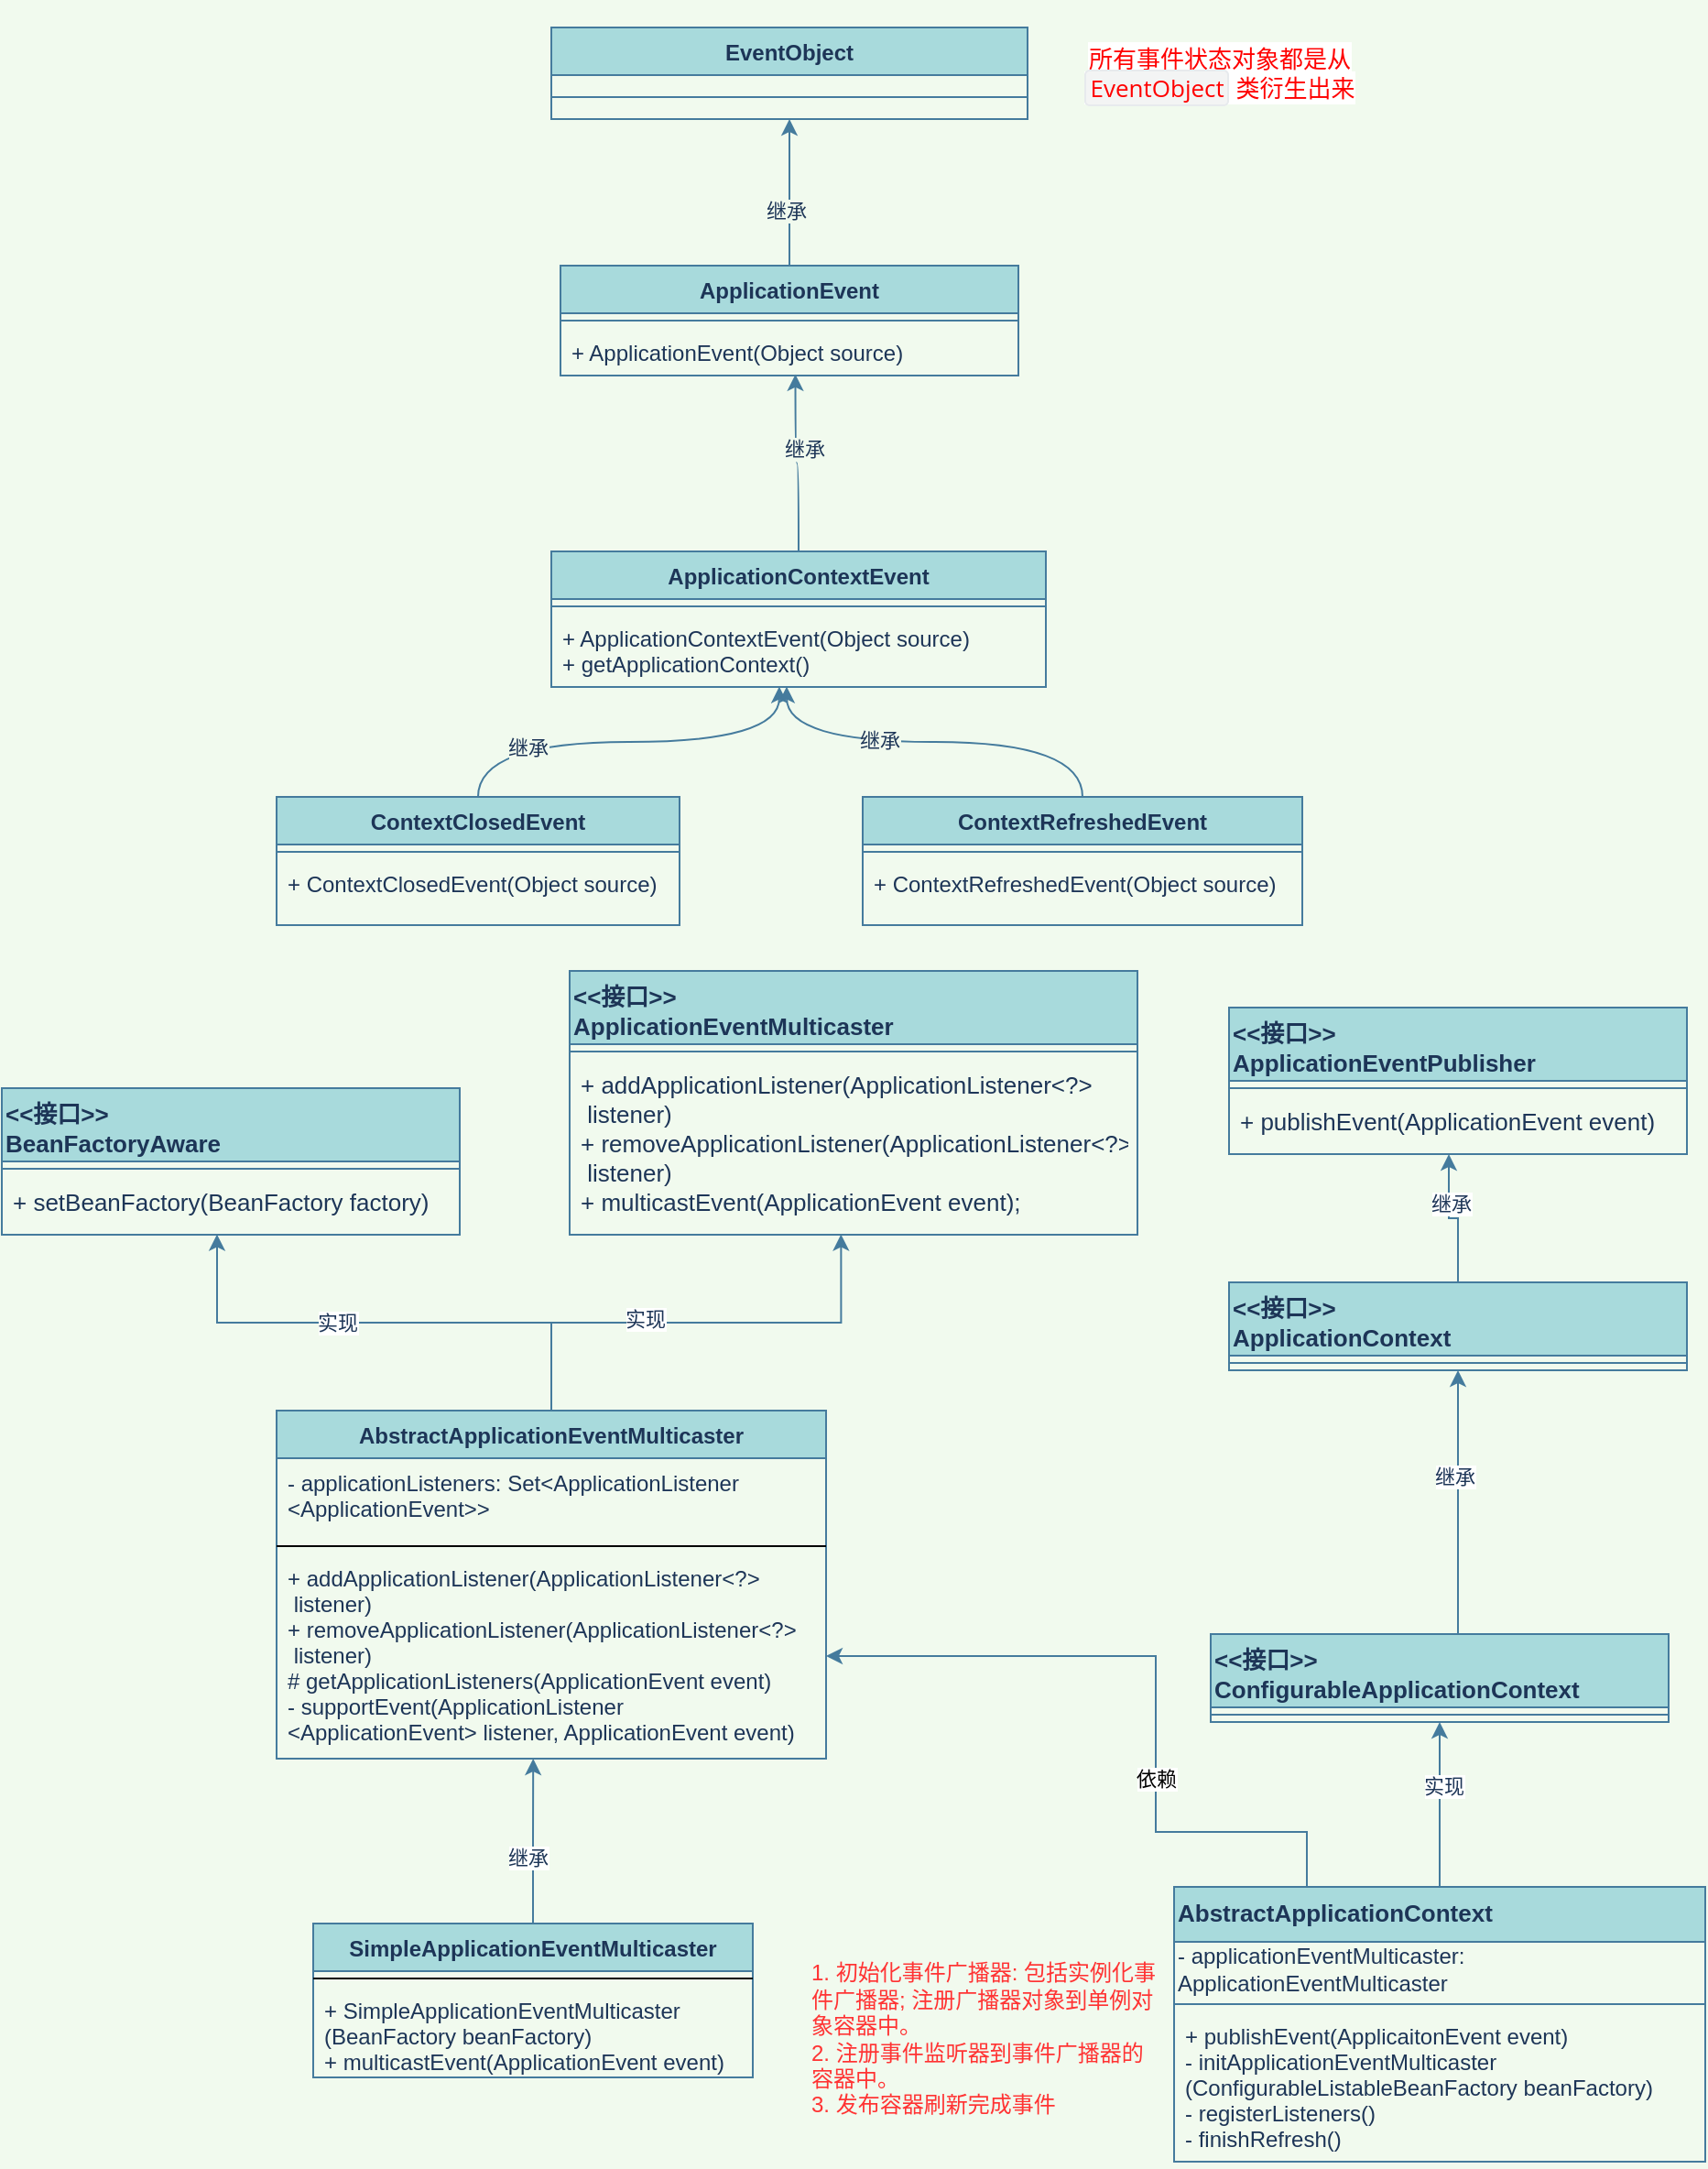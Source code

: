 <mxfile version="20.2.2" type="github">
  <diagram id="C5RBs43oDa-KdzZeNtuy" name="Page-1">
    <mxGraphModel dx="1483" dy="1950" grid="1" gridSize="10" guides="1" tooltips="1" connect="1" arrows="1" fold="1" page="1" pageScale="1" pageWidth="827" pageHeight="1169" background="#F1FAEE" math="0" shadow="0">
      <root>
        <mxCell id="WIyWlLk6GJQsqaUBKTNV-0" />
        <mxCell id="WIyWlLk6GJQsqaUBKTNV-1" parent="WIyWlLk6GJQsqaUBKTNV-0" />
        <mxCell id="B0YlaRKhiyRvBtyhOVPh-0" value="EventObject" style="swimlane;fontStyle=1;align=center;verticalAlign=top;childLayout=stackLayout;horizontal=1;startSize=26;horizontalStack=0;resizeParent=1;resizeParentMax=0;resizeLast=0;collapsible=1;marginBottom=0;fillColor=#A8DADC;strokeColor=#457B9D;fontColor=#1D3557;" parent="WIyWlLk6GJQsqaUBKTNV-1" vertex="1">
          <mxGeometry x="760" y="-405" width="260" height="50" as="geometry" />
        </mxCell>
        <mxCell id="B0YlaRKhiyRvBtyhOVPh-2" value="" style="line;strokeWidth=1;fillColor=none;align=left;verticalAlign=middle;spacingTop=-1;spacingLeft=3;spacingRight=3;rotatable=0;labelPosition=right;points=[];portConstraint=eastwest;labelBackgroundColor=#F1FAEE;strokeColor=#457B9D;fontColor=#1D3557;" parent="B0YlaRKhiyRvBtyhOVPh-0" vertex="1">
          <mxGeometry y="26" width="260" height="24" as="geometry" />
        </mxCell>
        <mxCell id="B0YlaRKhiyRvBtyhOVPh-8" style="edgeStyle=orthogonalEdgeStyle;rounded=0;orthogonalLoop=1;jettySize=auto;html=1;entryX=0.5;entryY=1;entryDx=0;entryDy=0;labelBackgroundColor=#F1FAEE;strokeColor=#457B9D;fontColor=#1D3557;" parent="WIyWlLk6GJQsqaUBKTNV-1" source="B0YlaRKhiyRvBtyhOVPh-4" target="B0YlaRKhiyRvBtyhOVPh-0" edge="1">
          <mxGeometry relative="1" as="geometry" />
        </mxCell>
        <mxCell id="B0YlaRKhiyRvBtyhOVPh-9" value="继承" style="edgeLabel;html=1;align=center;verticalAlign=middle;resizable=0;points=[];labelBackgroundColor=#F1FAEE;fontColor=#1D3557;" parent="B0YlaRKhiyRvBtyhOVPh-8" vertex="1" connectable="0">
          <mxGeometry x="-0.247" y="2" relative="1" as="geometry">
            <mxPoint as="offset" />
          </mxGeometry>
        </mxCell>
        <mxCell id="B0YlaRKhiyRvBtyhOVPh-4" value="ApplicationEvent" style="swimlane;fontStyle=1;align=center;verticalAlign=top;childLayout=stackLayout;horizontal=1;startSize=26;horizontalStack=0;resizeParent=1;resizeParentMax=0;resizeLast=0;collapsible=1;marginBottom=0;fillColor=#A8DADC;strokeColor=#457B9D;fontColor=#1D3557;" parent="WIyWlLk6GJQsqaUBKTNV-1" vertex="1">
          <mxGeometry x="765" y="-275" width="250" height="60" as="geometry" />
        </mxCell>
        <mxCell id="B0YlaRKhiyRvBtyhOVPh-6" value="" style="line;strokeWidth=1;fillColor=none;align=left;verticalAlign=middle;spacingTop=-1;spacingLeft=3;spacingRight=3;rotatable=0;labelPosition=right;points=[];portConstraint=eastwest;labelBackgroundColor=#F1FAEE;strokeColor=#457B9D;fontColor=#1D3557;" parent="B0YlaRKhiyRvBtyhOVPh-4" vertex="1">
          <mxGeometry y="26" width="250" height="8" as="geometry" />
        </mxCell>
        <mxCell id="B0YlaRKhiyRvBtyhOVPh-7" value="+ ApplicationEvent(Object source)" style="text;strokeColor=none;fillColor=none;align=left;verticalAlign=top;spacingLeft=4;spacingRight=4;overflow=hidden;rotatable=0;points=[[0,0.5],[1,0.5]];portConstraint=eastwest;fontColor=#1D3557;" parent="B0YlaRKhiyRvBtyhOVPh-4" vertex="1">
          <mxGeometry y="34" width="250" height="26" as="geometry" />
        </mxCell>
        <mxCell id="B0YlaRKhiyRvBtyhOVPh-22" style="edgeStyle=orthogonalEdgeStyle;curved=1;rounded=0;orthogonalLoop=1;jettySize=auto;html=1;entryX=0.461;entryY=0.995;entryDx=0;entryDy=0;fontColor=#1D3557;strokeColor=#457B9D;fillColor=#A8DADC;entryPerimeter=0;labelBackgroundColor=#F1FAEE;" parent="WIyWlLk6GJQsqaUBKTNV-1" source="B0YlaRKhiyRvBtyhOVPh-10" target="B0YlaRKhiyRvBtyhOVPh-17" edge="1">
          <mxGeometry relative="1" as="geometry" />
        </mxCell>
        <mxCell id="B0YlaRKhiyRvBtyhOVPh-23" value="继承" style="edgeLabel;html=1;align=center;verticalAlign=middle;resizable=0;points=[];fontColor=#1D3557;labelBackgroundColor=#F1FAEE;" parent="B0YlaRKhiyRvBtyhOVPh-22" vertex="1" connectable="0">
          <mxGeometry x="-0.493" y="-3" relative="1" as="geometry">
            <mxPoint as="offset" />
          </mxGeometry>
        </mxCell>
        <mxCell id="B0YlaRKhiyRvBtyhOVPh-10" value="ContextClosedEvent" style="swimlane;fontStyle=1;align=center;verticalAlign=top;childLayout=stackLayout;horizontal=1;startSize=26;horizontalStack=0;resizeParent=1;resizeParentMax=0;resizeLast=0;collapsible=1;marginBottom=0;fontColor=#1D3557;strokeColor=#457B9D;fillColor=#A8DADC;" parent="WIyWlLk6GJQsqaUBKTNV-1" vertex="1">
          <mxGeometry x="610" y="15" width="220" height="70" as="geometry" />
        </mxCell>
        <mxCell id="B0YlaRKhiyRvBtyhOVPh-12" value="" style="line;strokeWidth=1;fillColor=none;align=left;verticalAlign=middle;spacingTop=-1;spacingLeft=3;spacingRight=3;rotatable=0;labelPosition=right;points=[];portConstraint=eastwest;fontColor=#1D3557;labelBackgroundColor=#F1FAEE;strokeColor=#457B9D;" parent="B0YlaRKhiyRvBtyhOVPh-10" vertex="1">
          <mxGeometry y="26" width="220" height="8" as="geometry" />
        </mxCell>
        <mxCell id="B0YlaRKhiyRvBtyhOVPh-13" value="+ ContextClosedEvent(Object source) " style="text;strokeColor=none;fillColor=none;align=left;verticalAlign=top;spacingLeft=4;spacingRight=4;overflow=hidden;rotatable=0;points=[[0,0.5],[1,0.5]];portConstraint=eastwest;fontColor=#1D3557;" parent="B0YlaRKhiyRvBtyhOVPh-10" vertex="1">
          <mxGeometry y="34" width="220" height="36" as="geometry" />
        </mxCell>
        <mxCell id="B0YlaRKhiyRvBtyhOVPh-18" style="edgeStyle=orthogonalEdgeStyle;rounded=0;orthogonalLoop=1;jettySize=auto;html=1;entryX=0.513;entryY=0.977;entryDx=0;entryDy=0;entryPerimeter=0;fontColor=#1D3557;strokeColor=#457B9D;fillColor=#A8DADC;curved=1;labelBackgroundColor=#F1FAEE;" parent="WIyWlLk6GJQsqaUBKTNV-1" source="B0YlaRKhiyRvBtyhOVPh-14" target="B0YlaRKhiyRvBtyhOVPh-7" edge="1">
          <mxGeometry relative="1" as="geometry" />
        </mxCell>
        <mxCell id="B0YlaRKhiyRvBtyhOVPh-19" value="继承" style="edgeLabel;html=1;align=center;verticalAlign=middle;resizable=0;points=[];fontColor=#1D3557;labelBackgroundColor=#F1FAEE;" parent="B0YlaRKhiyRvBtyhOVPh-18" vertex="1" connectable="0">
          <mxGeometry x="0.176" y="-4" relative="1" as="geometry">
            <mxPoint as="offset" />
          </mxGeometry>
        </mxCell>
        <mxCell id="B0YlaRKhiyRvBtyhOVPh-14" value="ApplicationContextEvent" style="swimlane;fontStyle=1;align=center;verticalAlign=top;childLayout=stackLayout;horizontal=1;startSize=26;horizontalStack=0;resizeParent=1;resizeParentMax=0;resizeLast=0;collapsible=1;marginBottom=0;fontColor=#1D3557;strokeColor=#457B9D;fillColor=#A8DADC;" parent="WIyWlLk6GJQsqaUBKTNV-1" vertex="1">
          <mxGeometry x="760" y="-119" width="270" height="74" as="geometry" />
        </mxCell>
        <mxCell id="B0YlaRKhiyRvBtyhOVPh-16" value="" style="line;strokeWidth=1;fillColor=none;align=left;verticalAlign=middle;spacingTop=-1;spacingLeft=3;spacingRight=3;rotatable=0;labelPosition=right;points=[];portConstraint=eastwest;fontColor=#1D3557;labelBackgroundColor=#F1FAEE;strokeColor=#457B9D;" parent="B0YlaRKhiyRvBtyhOVPh-14" vertex="1">
          <mxGeometry y="26" width="270" height="8" as="geometry" />
        </mxCell>
        <mxCell id="B0YlaRKhiyRvBtyhOVPh-17" value="+ ApplicationContextEvent(Object source)&#xa;+ getApplicationContext()" style="text;strokeColor=none;fillColor=none;align=left;verticalAlign=top;spacingLeft=4;spacingRight=4;overflow=hidden;rotatable=0;points=[[0,0.5],[1,0.5]];portConstraint=eastwest;fontColor=#1D3557;" parent="B0YlaRKhiyRvBtyhOVPh-14" vertex="1">
          <mxGeometry y="34" width="270" height="40" as="geometry" />
        </mxCell>
        <mxCell id="B0YlaRKhiyRvBtyhOVPh-30" style="edgeStyle=orthogonalEdgeStyle;curved=1;rounded=0;orthogonalLoop=1;jettySize=auto;html=1;exitX=0.5;exitY=0;exitDx=0;exitDy=0;entryX=0.476;entryY=0.995;entryDx=0;entryDy=0;entryPerimeter=0;fontColor=#1D3557;strokeColor=#457B9D;fillColor=#A8DADC;labelBackgroundColor=#F1FAEE;" parent="WIyWlLk6GJQsqaUBKTNV-1" source="B0YlaRKhiyRvBtyhOVPh-24" target="B0YlaRKhiyRvBtyhOVPh-17" edge="1">
          <mxGeometry relative="1" as="geometry" />
        </mxCell>
        <mxCell id="B0YlaRKhiyRvBtyhOVPh-31" value="继承" style="edgeLabel;html=1;align=center;verticalAlign=middle;resizable=0;points=[];fontColor=#1D3557;labelBackgroundColor=#F1FAEE;" parent="B0YlaRKhiyRvBtyhOVPh-30" vertex="1" connectable="0">
          <mxGeometry x="0.277" y="-1" relative="1" as="geometry">
            <mxPoint as="offset" />
          </mxGeometry>
        </mxCell>
        <mxCell id="B0YlaRKhiyRvBtyhOVPh-24" value="ContextRefreshedEvent" style="swimlane;fontStyle=1;align=center;verticalAlign=top;childLayout=stackLayout;horizontal=1;startSize=26;horizontalStack=0;resizeParent=1;resizeParentMax=0;resizeLast=0;collapsible=1;marginBottom=0;fontColor=#1D3557;strokeColor=#457B9D;fillColor=#A8DADC;" parent="WIyWlLk6GJQsqaUBKTNV-1" vertex="1">
          <mxGeometry x="930" y="15" width="240" height="70" as="geometry" />
        </mxCell>
        <mxCell id="B0YlaRKhiyRvBtyhOVPh-25" value="" style="line;strokeWidth=1;fillColor=none;align=left;verticalAlign=middle;spacingTop=-1;spacingLeft=3;spacingRight=3;rotatable=0;labelPosition=right;points=[];portConstraint=eastwest;fontColor=#1D3557;labelBackgroundColor=#F1FAEE;strokeColor=#457B9D;" parent="B0YlaRKhiyRvBtyhOVPh-24" vertex="1">
          <mxGeometry y="26" width="240" height="8" as="geometry" />
        </mxCell>
        <mxCell id="B0YlaRKhiyRvBtyhOVPh-26" value="+ ContextRefreshedEvent(Object source) " style="text;strokeColor=none;fillColor=none;align=left;verticalAlign=top;spacingLeft=4;spacingRight=4;overflow=hidden;rotatable=0;points=[[0,0.5],[1,0.5]];portConstraint=eastwest;fontColor=#1D3557;" parent="B0YlaRKhiyRvBtyhOVPh-24" vertex="1">
          <mxGeometry y="34" width="240" height="36" as="geometry" />
        </mxCell>
        <mxCell id="B0YlaRKhiyRvBtyhOVPh-32" value="&lt;font color=&quot;#ff0000&quot;&gt;&lt;span style=&quot;box-sizing: border-box; font-family: &amp;quot;Open Sans&amp;quot;, &amp;quot;Clear Sans&amp;quot;, &amp;quot;Helvetica Neue&amp;quot;, Helvetica, Arial, &amp;quot;Segoe UI Emoji&amp;quot;, sans-serif; font-size: 13px; orphans: 4; text-align: start; background-color: rgb(255, 255, 255);&quot; class=&quot;md-plain md-expand&quot;&gt;所有事件状态对象都是从 &lt;/span&gt;&lt;span style=&quot;box-sizing: border-box; font-family: &amp;quot;Open Sans&amp;quot;, &amp;quot;Clear Sans&amp;quot;, &amp;quot;Helvetica Neue&amp;quot;, Helvetica, Arial, &amp;quot;Segoe UI Emoji&amp;quot;, sans-serif; font-size: 13px; orphans: 4; text-align: start; background-color: rgb(255, 255, 255);&quot; class=&quot;md-pair-s&quot; spellcheck=&quot;false&quot;&gt;&lt;code style=&quot;box-sizing: border-box; font-family: var(--monospace); vertical-align: initial; border: 1px solid rgb(231, 234, 237); background-color: rgb(243, 244, 244); border-radius: 3px; padding: 0px 2px; font-size: 13px;&quot;&gt;EventObject&lt;/code&gt;&lt;/span&gt;&lt;span style=&quot;box-sizing: border-box; font-family: &amp;quot;Open Sans&amp;quot;, &amp;quot;Clear Sans&amp;quot;, &amp;quot;Helvetica Neue&amp;quot;, Helvetica, Arial, &amp;quot;Segoe UI Emoji&amp;quot;, sans-serif; font-size: 13px; orphans: 4; text-align: start; background-color: rgb(255, 255, 255);&quot; class=&quot;md-plain md-expand&quot;&gt; 类衍生出来&lt;/span&gt;&lt;/font&gt;" style="text;html=1;strokeColor=none;fillColor=none;align=center;verticalAlign=middle;whiteSpace=wrap;rounded=0;fontColor=#1D3557;fontSize=13;" parent="WIyWlLk6GJQsqaUBKTNV-1" vertex="1">
          <mxGeometry x="1050" y="-420" width="150" height="80" as="geometry" />
        </mxCell>
        <mxCell id="B0YlaRKhiyRvBtyhOVPh-40" value="&lt;&lt;接口&gt;&gt;&#xa;ApplicationEventMulticaster" style="swimlane;fontStyle=1;align=left;verticalAlign=top;childLayout=stackLayout;horizontal=1;startSize=40;horizontalStack=0;resizeParent=1;resizeParentMax=0;resizeLast=0;collapsible=1;marginBottom=0;fontSize=13;fontColor=#1D3557;strokeColor=#457B9D;fillColor=#A8DADC;" parent="WIyWlLk6GJQsqaUBKTNV-1" vertex="1">
          <mxGeometry x="770" y="110" width="310" height="144" as="geometry">
            <mxRectangle x="490" y="100" width="220" height="40" as="alternateBounds" />
          </mxGeometry>
        </mxCell>
        <mxCell id="B0YlaRKhiyRvBtyhOVPh-42" value="" style="line;strokeWidth=1;fillColor=none;align=left;verticalAlign=middle;spacingTop=-1;spacingLeft=3;spacingRight=3;rotatable=0;labelPosition=right;points=[];portConstraint=eastwest;fontSize=13;fontColor=#1D3557;labelBackgroundColor=#F1FAEE;strokeColor=#457B9D;" parent="B0YlaRKhiyRvBtyhOVPh-40" vertex="1">
          <mxGeometry y="40" width="310" height="8" as="geometry" />
        </mxCell>
        <mxCell id="B0YlaRKhiyRvBtyhOVPh-43" value="+ addApplicationListener(ApplicationListener&lt;?&gt;&#xa; listener)&#xa;+ removeApplicationListener(ApplicationListener&lt;?&gt;&#xa; listener)&#xa;+ multicastEvent(ApplicationEvent event);" style="text;strokeColor=none;fillColor=none;align=left;verticalAlign=top;spacingLeft=4;spacingRight=4;overflow=hidden;rotatable=0;points=[[0,0.5],[1,0.5]];portConstraint=eastwest;fontSize=13;fontColor=#1D3557;" parent="B0YlaRKhiyRvBtyhOVPh-40" vertex="1">
          <mxGeometry y="48" width="310" height="96" as="geometry" />
        </mxCell>
        <mxCell id="B0YlaRKhiyRvBtyhOVPh-48" style="edgeStyle=orthogonalEdgeStyle;rounded=0;orthogonalLoop=1;jettySize=auto;html=1;entryX=0.478;entryY=0.998;entryDx=0;entryDy=0;entryPerimeter=0;fontColor=#1D3557;strokeColor=#457B9D;fillColor=#A8DADC;" parent="WIyWlLk6GJQsqaUBKTNV-1" source="B0YlaRKhiyRvBtyhOVPh-44" target="B0YlaRKhiyRvBtyhOVPh-43" edge="1">
          <mxGeometry relative="1" as="geometry" />
        </mxCell>
        <mxCell id="B0YlaRKhiyRvBtyhOVPh-49" value="实现" style="edgeLabel;html=1;align=center;verticalAlign=middle;resizable=0;points=[];fontColor=#1D3557;" parent="B0YlaRKhiyRvBtyhOVPh-48" vertex="1" connectable="0">
          <mxGeometry x="-0.225" y="2" relative="1" as="geometry">
            <mxPoint as="offset" />
          </mxGeometry>
        </mxCell>
        <mxCell id="B0YlaRKhiyRvBtyhOVPh-60" style="edgeStyle=orthogonalEdgeStyle;rounded=0;orthogonalLoop=1;jettySize=auto;html=1;exitX=0.5;exitY=0;exitDx=0;exitDy=0;entryX=0.47;entryY=0.994;entryDx=0;entryDy=0;entryPerimeter=0;fontColor=#1D3557;strokeColor=#457B9D;fillColor=#A8DADC;" parent="WIyWlLk6GJQsqaUBKTNV-1" source="B0YlaRKhiyRvBtyhOVPh-44" target="B0YlaRKhiyRvBtyhOVPh-59" edge="1">
          <mxGeometry relative="1" as="geometry" />
        </mxCell>
        <mxCell id="B0YlaRKhiyRvBtyhOVPh-61" value="实现" style="edgeLabel;html=1;align=center;verticalAlign=middle;resizable=0;points=[];fontColor=#1D3557;" parent="B0YlaRKhiyRvBtyhOVPh-60" vertex="1" connectable="0">
          <mxGeometry x="0.186" relative="1" as="geometry">
            <mxPoint as="offset" />
          </mxGeometry>
        </mxCell>
        <mxCell id="B0YlaRKhiyRvBtyhOVPh-44" value="AbstractApplicationEventMulticaster" style="swimlane;fontStyle=1;align=center;verticalAlign=top;childLayout=stackLayout;horizontal=1;startSize=26;horizontalStack=0;resizeParent=1;resizeParentMax=0;resizeLast=0;collapsible=1;marginBottom=0;fontColor=#1D3557;strokeColor=#457B9D;fillColor=#A8DADC;" parent="WIyWlLk6GJQsqaUBKTNV-1" vertex="1">
          <mxGeometry x="610" y="350" width="300" height="190" as="geometry" />
        </mxCell>
        <mxCell id="B0YlaRKhiyRvBtyhOVPh-45" value="- applicationListeners: Set&lt;ApplicationListener&#xa;&lt;ApplicationEvent&gt;&gt;" style="text;strokeColor=none;fillColor=none;align=left;verticalAlign=top;spacingLeft=4;spacingRight=4;overflow=hidden;rotatable=0;points=[[0,0.5],[1,0.5]];portConstraint=eastwest;fontColor=#1D3557;" parent="B0YlaRKhiyRvBtyhOVPh-44" vertex="1">
          <mxGeometry y="26" width="300" height="44" as="geometry" />
        </mxCell>
        <mxCell id="B0YlaRKhiyRvBtyhOVPh-46" value="" style="line;strokeWidth=1;fillColor=none;align=left;verticalAlign=middle;spacingTop=-1;spacingLeft=3;spacingRight=3;rotatable=0;labelPosition=right;points=[];portConstraint=eastwest;fontColor=#1D3557;" parent="B0YlaRKhiyRvBtyhOVPh-44" vertex="1">
          <mxGeometry y="70" width="300" height="8" as="geometry" />
        </mxCell>
        <mxCell id="B0YlaRKhiyRvBtyhOVPh-47" value="+ addApplicationListener(ApplicationListener&lt;?&gt;&#xa; listener)&#xa;+ removeApplicationListener(ApplicationListener&lt;?&gt;&#xa; listener)&#xa;# getApplicationListeners(ApplicationEvent event)&#xa;- supportEvent(ApplicationListener&#xa;&lt;ApplicationEvent&gt; listener, ApplicationEvent event)" style="text;strokeColor=none;fillColor=none;align=left;verticalAlign=top;spacingLeft=4;spacingRight=4;overflow=hidden;rotatable=0;points=[[0,0.5],[1,0.5]];portConstraint=eastwest;fontColor=#1D3557;" parent="B0YlaRKhiyRvBtyhOVPh-44" vertex="1">
          <mxGeometry y="78" width="300" height="112" as="geometry" />
        </mxCell>
        <mxCell id="B0YlaRKhiyRvBtyhOVPh-54" style="edgeStyle=orthogonalEdgeStyle;rounded=0;orthogonalLoop=1;jettySize=auto;html=1;entryX=0.467;entryY=1;entryDx=0;entryDy=0;entryPerimeter=0;fontColor=#1D3557;strokeColor=#457B9D;fillColor=#A8DADC;" parent="WIyWlLk6GJQsqaUBKTNV-1" source="B0YlaRKhiyRvBtyhOVPh-50" target="B0YlaRKhiyRvBtyhOVPh-47" edge="1">
          <mxGeometry relative="1" as="geometry" />
        </mxCell>
        <mxCell id="B0YlaRKhiyRvBtyhOVPh-55" value="继承" style="edgeLabel;html=1;align=center;verticalAlign=middle;resizable=0;points=[];fontColor=#1D3557;" parent="B0YlaRKhiyRvBtyhOVPh-54" vertex="1" connectable="0">
          <mxGeometry x="-0.205" y="3" relative="1" as="geometry">
            <mxPoint as="offset" />
          </mxGeometry>
        </mxCell>
        <mxCell id="B0YlaRKhiyRvBtyhOVPh-50" value="SimpleApplicationEventMulticaster" style="swimlane;fontStyle=1;align=center;verticalAlign=top;childLayout=stackLayout;horizontal=1;startSize=26;horizontalStack=0;resizeParent=1;resizeParentMax=0;resizeLast=0;collapsible=1;marginBottom=0;fontColor=#1D3557;strokeColor=#457B9D;fillColor=#A8DADC;" parent="WIyWlLk6GJQsqaUBKTNV-1" vertex="1">
          <mxGeometry x="630" y="630" width="240" height="84" as="geometry" />
        </mxCell>
        <mxCell id="B0YlaRKhiyRvBtyhOVPh-52" value="" style="line;strokeWidth=1;fillColor=none;align=left;verticalAlign=middle;spacingTop=-1;spacingLeft=3;spacingRight=3;rotatable=0;labelPosition=right;points=[];portConstraint=eastwest;fontColor=#1D3557;" parent="B0YlaRKhiyRvBtyhOVPh-50" vertex="1">
          <mxGeometry y="26" width="240" height="8" as="geometry" />
        </mxCell>
        <mxCell id="B0YlaRKhiyRvBtyhOVPh-53" value="+ SimpleApplicationEventMulticaster&#xa;(BeanFactory beanFactory)&#xa;+ multicastEvent(ApplicationEvent event)" style="text;strokeColor=none;fillColor=none;align=left;verticalAlign=top;spacingLeft=4;spacingRight=4;overflow=hidden;rotatable=0;points=[[0,0.5],[1,0.5]];portConstraint=eastwest;fontColor=#1D3557;" parent="B0YlaRKhiyRvBtyhOVPh-50" vertex="1">
          <mxGeometry y="34" width="240" height="50" as="geometry" />
        </mxCell>
        <mxCell id="B0YlaRKhiyRvBtyhOVPh-57" value="&lt;&lt;接口&gt;&gt;&#xa;BeanFactoryAware" style="swimlane;fontStyle=1;align=left;verticalAlign=top;childLayout=stackLayout;horizontal=1;startSize=40;horizontalStack=0;resizeParent=1;resizeParentMax=0;resizeLast=0;collapsible=1;marginBottom=0;fontSize=13;fontColor=#1D3557;strokeColor=#457B9D;fillColor=#A8DADC;" parent="WIyWlLk6GJQsqaUBKTNV-1" vertex="1">
          <mxGeometry x="460" y="174" width="250" height="80" as="geometry">
            <mxRectangle x="490" y="100" width="220" height="40" as="alternateBounds" />
          </mxGeometry>
        </mxCell>
        <mxCell id="B0YlaRKhiyRvBtyhOVPh-58" value="" style="line;strokeWidth=1;fillColor=none;align=left;verticalAlign=middle;spacingTop=-1;spacingLeft=3;spacingRight=3;rotatable=0;labelPosition=right;points=[];portConstraint=eastwest;fontSize=13;fontColor=#1D3557;labelBackgroundColor=#F1FAEE;strokeColor=#457B9D;" parent="B0YlaRKhiyRvBtyhOVPh-57" vertex="1">
          <mxGeometry y="40" width="250" height="8" as="geometry" />
        </mxCell>
        <mxCell id="B0YlaRKhiyRvBtyhOVPh-59" value="+ setBeanFactory(BeanFactory factory)" style="text;strokeColor=none;fillColor=none;align=left;verticalAlign=top;spacingLeft=4;spacingRight=4;overflow=hidden;rotatable=0;points=[[0,0.5],[1,0.5]];portConstraint=eastwest;fontSize=13;fontColor=#1D3557;" parent="B0YlaRKhiyRvBtyhOVPh-57" vertex="1">
          <mxGeometry y="48" width="250" height="32" as="geometry" />
        </mxCell>
        <mxCell id="B0YlaRKhiyRvBtyhOVPh-62" value="&lt;&lt;接口&gt;&gt;&#xa;ApplicationEventPublisher" style="swimlane;fontStyle=1;align=left;verticalAlign=top;childLayout=stackLayout;horizontal=1;startSize=40;horizontalStack=0;resizeParent=1;resizeParentMax=0;resizeLast=0;collapsible=1;marginBottom=0;fontSize=13;fontColor=#1D3557;strokeColor=#457B9D;fillColor=#A8DADC;" parent="WIyWlLk6GJQsqaUBKTNV-1" vertex="1">
          <mxGeometry x="1130" y="130" width="250" height="80" as="geometry">
            <mxRectangle x="490" y="100" width="220" height="40" as="alternateBounds" />
          </mxGeometry>
        </mxCell>
        <mxCell id="B0YlaRKhiyRvBtyhOVPh-63" value="" style="line;strokeWidth=1;fillColor=none;align=left;verticalAlign=middle;spacingTop=-1;spacingLeft=3;spacingRight=3;rotatable=0;labelPosition=right;points=[];portConstraint=eastwest;fontSize=13;fontColor=#1D3557;labelBackgroundColor=#F1FAEE;strokeColor=#457B9D;" parent="B0YlaRKhiyRvBtyhOVPh-62" vertex="1">
          <mxGeometry y="40" width="250" height="8" as="geometry" />
        </mxCell>
        <mxCell id="B0YlaRKhiyRvBtyhOVPh-64" value="+ publishEvent(ApplicationEvent event)" style="text;strokeColor=none;fillColor=none;align=left;verticalAlign=top;spacingLeft=4;spacingRight=4;overflow=hidden;rotatable=0;points=[[0,0.5],[1,0.5]];portConstraint=eastwest;fontSize=13;fontColor=#1D3557;" parent="B0YlaRKhiyRvBtyhOVPh-62" vertex="1">
          <mxGeometry y="48" width="250" height="32" as="geometry" />
        </mxCell>
        <mxCell id="B0YlaRKhiyRvBtyhOVPh-69" style="edgeStyle=orthogonalEdgeStyle;rounded=0;orthogonalLoop=1;jettySize=auto;html=1;exitX=0.5;exitY=0;exitDx=0;exitDy=0;entryX=0.48;entryY=1;entryDx=0;entryDy=0;entryPerimeter=0;fontColor=#1D3557;strokeColor=#457B9D;fillColor=#A8DADC;" parent="WIyWlLk6GJQsqaUBKTNV-1" source="B0YlaRKhiyRvBtyhOVPh-65" target="B0YlaRKhiyRvBtyhOVPh-64" edge="1">
          <mxGeometry relative="1" as="geometry" />
        </mxCell>
        <mxCell id="B0YlaRKhiyRvBtyhOVPh-70" value="继承" style="edgeLabel;html=1;align=center;verticalAlign=middle;resizable=0;points=[];fontColor=#1D3557;" parent="B0YlaRKhiyRvBtyhOVPh-69" vertex="1" connectable="0">
          <mxGeometry x="0.28" y="-1" relative="1" as="geometry">
            <mxPoint as="offset" />
          </mxGeometry>
        </mxCell>
        <mxCell id="B0YlaRKhiyRvBtyhOVPh-65" value="&lt;&lt;接口&gt;&gt;&#xa;ApplicationContext" style="swimlane;fontStyle=1;align=left;verticalAlign=top;childLayout=stackLayout;horizontal=1;startSize=40;horizontalStack=0;resizeParent=1;resizeParentMax=0;resizeLast=0;collapsible=1;marginBottom=0;fontSize=13;fontColor=#1D3557;strokeColor=#457B9D;fillColor=#A8DADC;" parent="WIyWlLk6GJQsqaUBKTNV-1" vertex="1">
          <mxGeometry x="1130" y="280" width="250" height="48" as="geometry">
            <mxRectangle x="490" y="100" width="220" height="40" as="alternateBounds" />
          </mxGeometry>
        </mxCell>
        <mxCell id="B0YlaRKhiyRvBtyhOVPh-66" value="" style="line;strokeWidth=1;fillColor=none;align=left;verticalAlign=middle;spacingTop=-1;spacingLeft=3;spacingRight=3;rotatable=0;labelPosition=right;points=[];portConstraint=eastwest;fontSize=13;fontColor=#1D3557;labelBackgroundColor=#F1FAEE;strokeColor=#457B9D;" parent="B0YlaRKhiyRvBtyhOVPh-65" vertex="1">
          <mxGeometry y="40" width="250" height="8" as="geometry" />
        </mxCell>
        <mxCell id="B0YlaRKhiyRvBtyhOVPh-74" style="edgeStyle=orthogonalEdgeStyle;rounded=0;orthogonalLoop=1;jettySize=auto;html=1;exitX=0.5;exitY=0;exitDx=0;exitDy=0;entryX=0.5;entryY=1;entryDx=0;entryDy=0;fontColor=#1D3557;strokeColor=#457B9D;fillColor=#A8DADC;" parent="WIyWlLk6GJQsqaUBKTNV-1" source="B0YlaRKhiyRvBtyhOVPh-71" target="B0YlaRKhiyRvBtyhOVPh-65" edge="1">
          <mxGeometry relative="1" as="geometry">
            <Array as="points">
              <mxPoint x="1255" y="350" />
              <mxPoint x="1255" y="350" />
            </Array>
          </mxGeometry>
        </mxCell>
        <mxCell id="B0YlaRKhiyRvBtyhOVPh-76" value="继承" style="edgeLabel;html=1;align=center;verticalAlign=middle;resizable=0;points=[];fontColor=#1D3557;" parent="B0YlaRKhiyRvBtyhOVPh-74" vertex="1" connectable="0">
          <mxGeometry x="0.247" y="2" relative="1" as="geometry">
            <mxPoint as="offset" />
          </mxGeometry>
        </mxCell>
        <mxCell id="B0YlaRKhiyRvBtyhOVPh-71" value="&lt;&lt;接口&gt;&gt;&#xa;ConfigurableApplicationContext" style="swimlane;fontStyle=1;align=left;verticalAlign=top;childLayout=stackLayout;horizontal=1;startSize=40;horizontalStack=0;resizeParent=1;resizeParentMax=0;resizeLast=0;collapsible=1;marginBottom=0;fontSize=13;fontColor=#1D3557;strokeColor=#457B9D;fillColor=#A8DADC;" parent="WIyWlLk6GJQsqaUBKTNV-1" vertex="1">
          <mxGeometry x="1120" y="472" width="250" height="48" as="geometry">
            <mxRectangle x="490" y="100" width="220" height="40" as="alternateBounds" />
          </mxGeometry>
        </mxCell>
        <mxCell id="B0YlaRKhiyRvBtyhOVPh-72" value="" style="line;strokeWidth=1;fillColor=none;align=left;verticalAlign=middle;spacingTop=-1;spacingLeft=3;spacingRight=3;rotatable=0;labelPosition=right;points=[];portConstraint=eastwest;fontSize=13;fontColor=#1D3557;labelBackgroundColor=#F1FAEE;strokeColor=#457B9D;" parent="B0YlaRKhiyRvBtyhOVPh-71" vertex="1">
          <mxGeometry y="40" width="250" height="8" as="geometry" />
        </mxCell>
        <mxCell id="B0YlaRKhiyRvBtyhOVPh-81" style="edgeStyle=orthogonalEdgeStyle;rounded=0;orthogonalLoop=1;jettySize=auto;html=1;exitX=0.5;exitY=0;exitDx=0;exitDy=0;entryX=0.5;entryY=1;entryDx=0;entryDy=0;fontColor=#1D3557;strokeColor=#457B9D;fillColor=#A8DADC;" parent="WIyWlLk6GJQsqaUBKTNV-1" source="B0YlaRKhiyRvBtyhOVPh-77" target="B0YlaRKhiyRvBtyhOVPh-71" edge="1">
          <mxGeometry relative="1" as="geometry" />
        </mxCell>
        <mxCell id="B0YlaRKhiyRvBtyhOVPh-82" value="实现" style="edgeLabel;html=1;align=center;verticalAlign=middle;resizable=0;points=[];fontColor=#1D3557;" parent="B0YlaRKhiyRvBtyhOVPh-81" vertex="1" connectable="0">
          <mxGeometry x="0.227" y="-2" relative="1" as="geometry">
            <mxPoint as="offset" />
          </mxGeometry>
        </mxCell>
        <mxCell id="B0YlaRKhiyRvBtyhOVPh-91" style="edgeStyle=orthogonalEdgeStyle;rounded=0;orthogonalLoop=1;jettySize=auto;html=1;exitX=0.25;exitY=0;exitDx=0;exitDy=0;entryX=1;entryY=0.5;entryDx=0;entryDy=0;fontSize=12;fontColor=#FF3333;strokeColor=#457B9D;fillColor=#A8DADC;" parent="WIyWlLk6GJQsqaUBKTNV-1" source="B0YlaRKhiyRvBtyhOVPh-77" target="B0YlaRKhiyRvBtyhOVPh-47" edge="1">
          <mxGeometry relative="1" as="geometry">
            <Array as="points">
              <mxPoint x="1173" y="580" />
              <mxPoint x="1090" y="580" />
              <mxPoint x="1090" y="484" />
            </Array>
          </mxGeometry>
        </mxCell>
        <mxCell id="B0YlaRKhiyRvBtyhOVPh-92" value="依赖" style="edgeLabel;html=1;align=center;verticalAlign=middle;resizable=0;points=[];fontSize=11;fontColor=#000000;" parent="B0YlaRKhiyRvBtyhOVPh-91" vertex="1" connectable="0">
          <mxGeometry x="-0.27" relative="1" as="geometry">
            <mxPoint as="offset" />
          </mxGeometry>
        </mxCell>
        <mxCell id="B0YlaRKhiyRvBtyhOVPh-77" value="AbstractApplicationContext" style="swimlane;fontStyle=1;align=left;verticalAlign=top;childLayout=stackLayout;horizontal=1;startSize=30;horizontalStack=0;resizeParent=1;resizeParentMax=0;resizeLast=0;collapsible=1;marginBottom=0;fontSize=13;fontColor=#1D3557;strokeColor=#457B9D;fillColor=#A8DADC;" parent="WIyWlLk6GJQsqaUBKTNV-1" vertex="1">
          <mxGeometry x="1100" y="610" width="290" height="150" as="geometry">
            <mxRectangle x="490" y="100" width="220" height="40" as="alternateBounds" />
          </mxGeometry>
        </mxCell>
        <mxCell id="B0YlaRKhiyRvBtyhOVPh-80" value="-&amp;nbsp;applicationEventMulticaster: ApplicationEventMulticaster" style="text;html=1;strokeColor=none;fillColor=none;align=left;verticalAlign=middle;whiteSpace=wrap;rounded=0;fontColor=#1D3557;" parent="B0YlaRKhiyRvBtyhOVPh-77" vertex="1">
          <mxGeometry y="30" width="290" height="30" as="geometry" />
        </mxCell>
        <mxCell id="B0YlaRKhiyRvBtyhOVPh-78" value="" style="line;strokeWidth=1;fillColor=none;align=left;verticalAlign=middle;spacingTop=-1;spacingLeft=3;spacingRight=3;rotatable=0;labelPosition=right;points=[];portConstraint=eastwest;fontSize=13;fontColor=#1D3557;labelBackgroundColor=#F1FAEE;strokeColor=#457B9D;" parent="B0YlaRKhiyRvBtyhOVPh-77" vertex="1">
          <mxGeometry y="60" width="290" height="8" as="geometry" />
        </mxCell>
        <mxCell id="B0YlaRKhiyRvBtyhOVPh-79" value="+ publishEvent(ApplicaitonEvent event)&#xa;- initApplicationEventMulticaster&#xa;(ConfigurableListableBeanFactory beanFactory)&#xa;- registerListeners()&#xa;- finishRefresh()" style="text;strokeColor=none;fillColor=none;align=left;verticalAlign=top;spacingLeft=4;spacingRight=4;overflow=hidden;rotatable=0;points=[[0,0.5],[1,0.5]];portConstraint=eastwest;fontSize=12;fontColor=#1D3557;" parent="B0YlaRKhiyRvBtyhOVPh-77" vertex="1">
          <mxGeometry y="68" width="290" height="82" as="geometry" />
        </mxCell>
        <mxCell id="B0YlaRKhiyRvBtyhOVPh-90" value="&lt;font color=&quot;#ff3333&quot; style=&quot;font-size: 12px;&quot;&gt;1. 初始化事件广播器: 包括实例化事件广播器; 注册广播器对象到单例对象容器中。&lt;br style=&quot;font-size: 12px;&quot;&gt;2.&amp;nbsp;注册事件监听器到事件广播器的容器中。&lt;br style=&quot;font-size: 12px;&quot;&gt;3.&amp;nbsp;发布容器刷新完成事件&lt;/font&gt;" style="text;html=1;strokeColor=none;fillColor=none;align=left;verticalAlign=middle;whiteSpace=wrap;rounded=0;fontColor=#1D3557;fontSize=12;" parent="WIyWlLk6GJQsqaUBKTNV-1" vertex="1">
          <mxGeometry x="900" y="640" width="190" height="105" as="geometry" />
        </mxCell>
      </root>
    </mxGraphModel>
  </diagram>
</mxfile>
